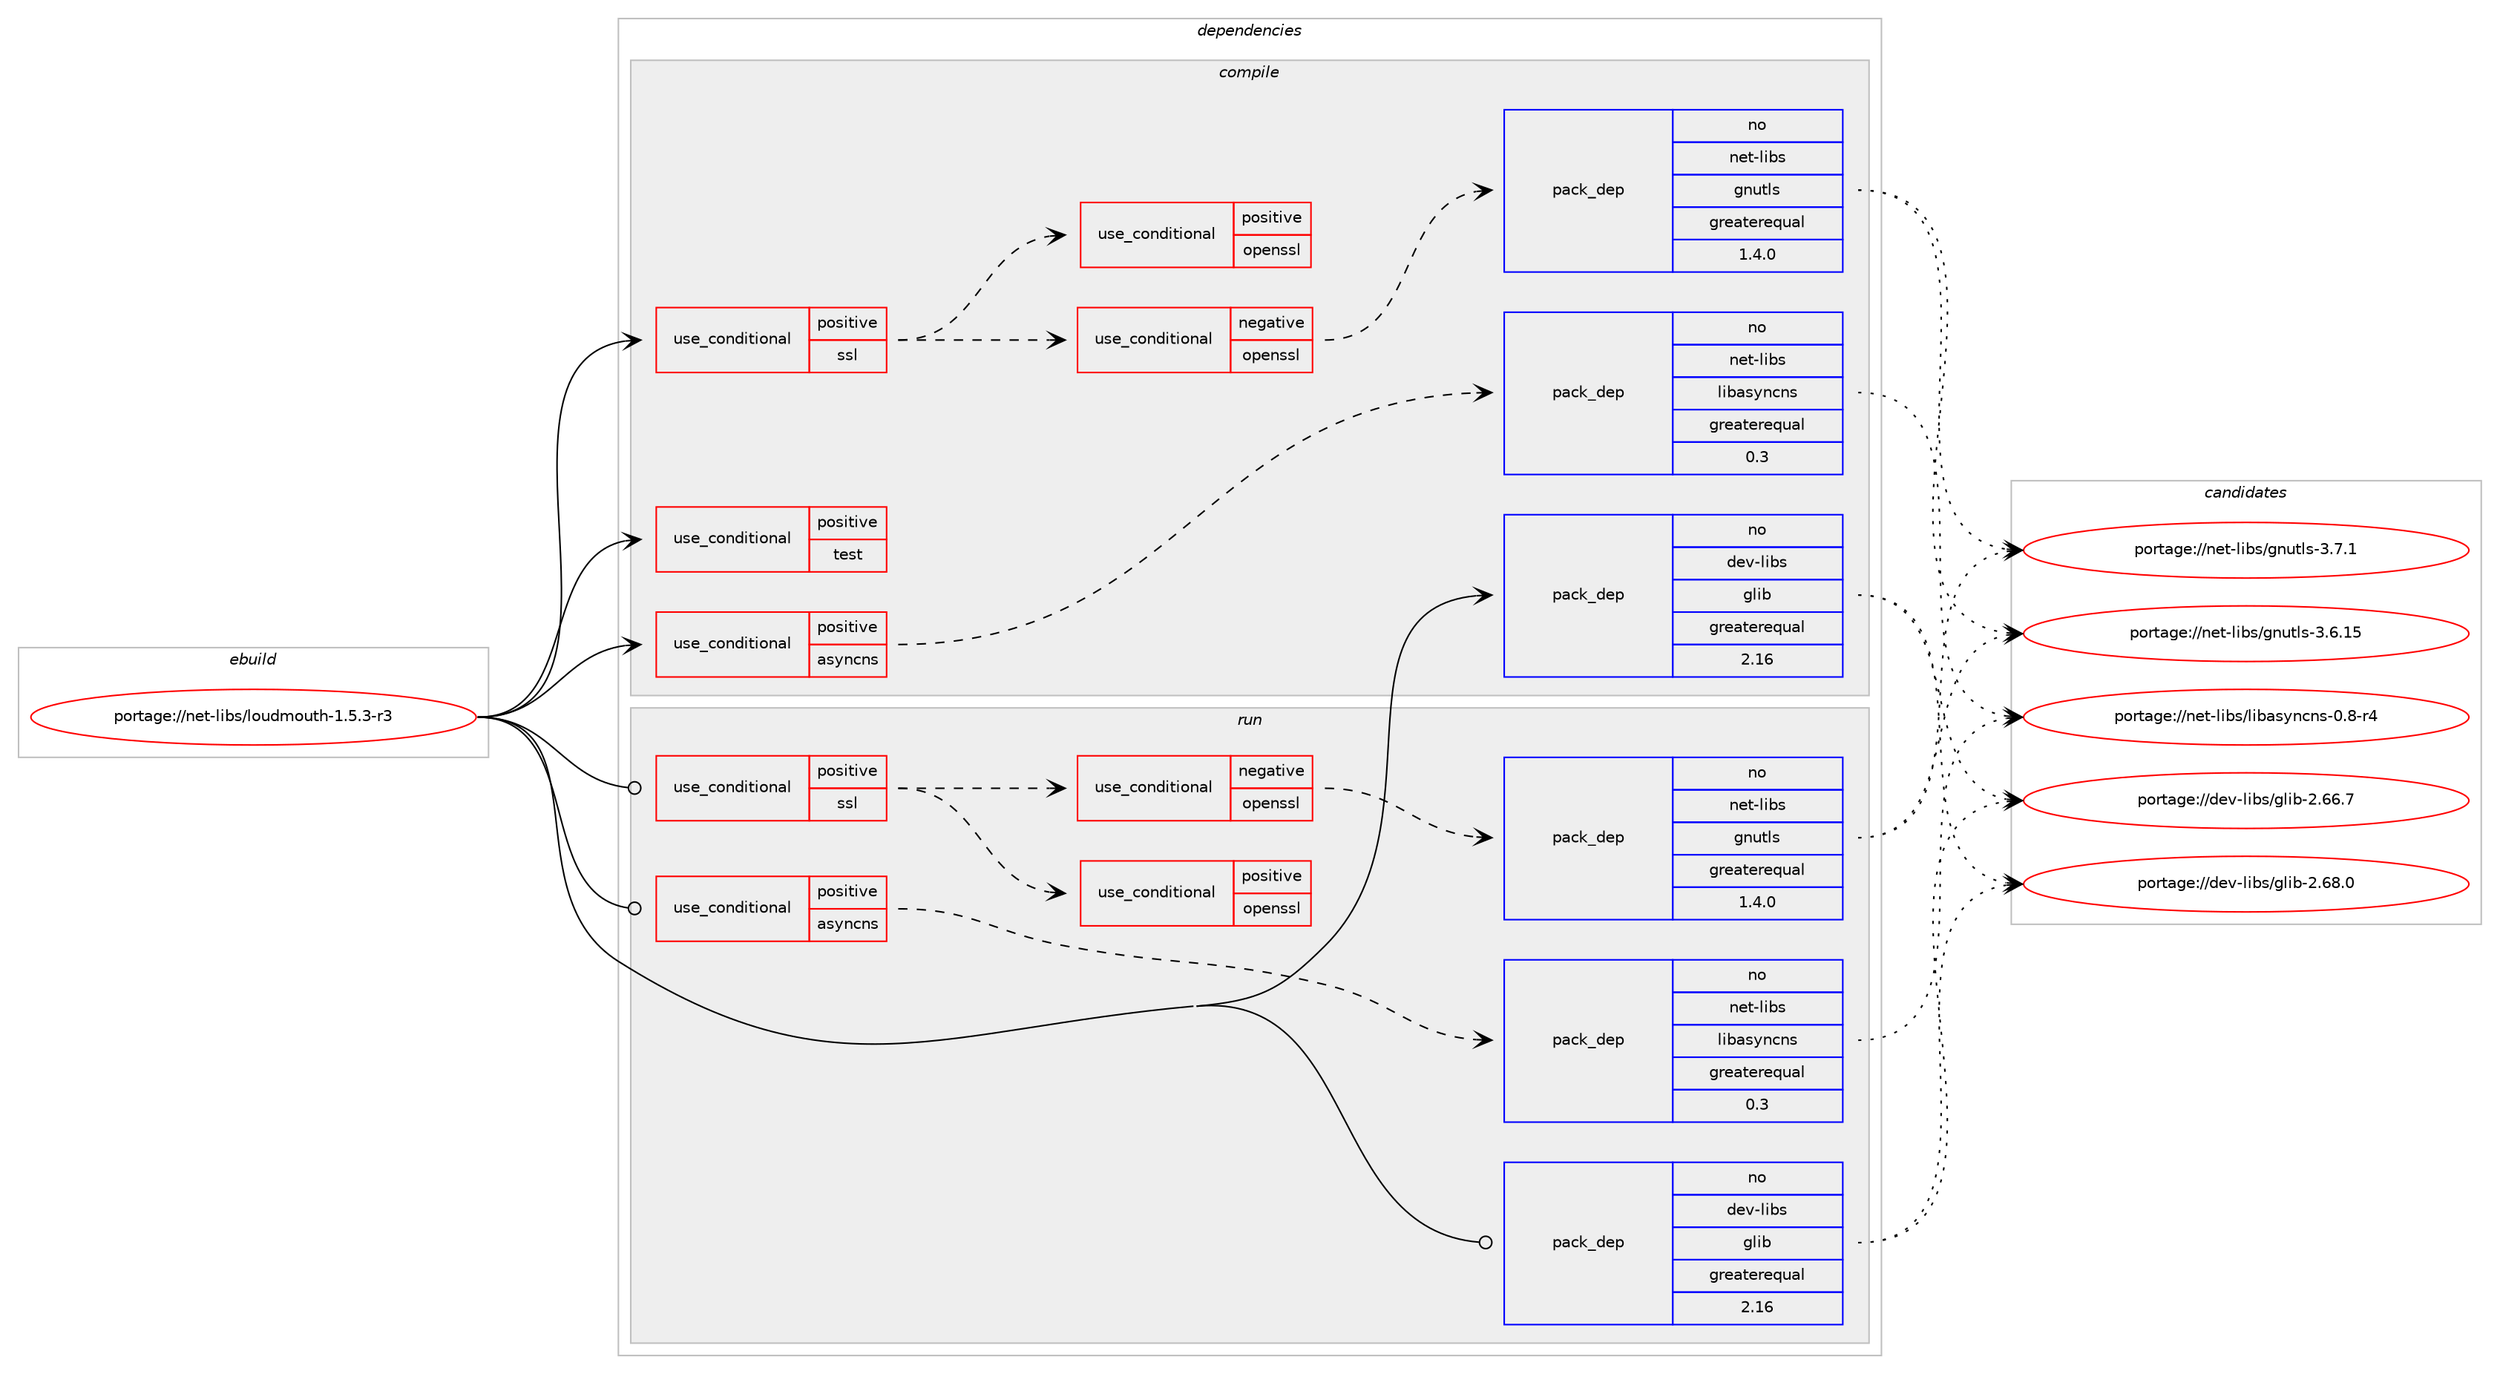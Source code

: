 digraph prolog {

# *************
# Graph options
# *************

newrank=true;
concentrate=true;
compound=true;
graph [rankdir=LR,fontname=Helvetica,fontsize=10,ranksep=1.5];#, ranksep=2.5, nodesep=0.2];
edge  [arrowhead=vee];
node  [fontname=Helvetica,fontsize=10];

# **********
# The ebuild
# **********

subgraph cluster_leftcol {
color=gray;
rank=same;
label=<<i>ebuild</i>>;
id [label="portage://net-libs/loudmouth-1.5.3-r3", color=red, width=4, href="../net-libs/loudmouth-1.5.3-r3.svg"];
}

# ****************
# The dependencies
# ****************

subgraph cluster_midcol {
color=gray;
label=<<i>dependencies</i>>;
subgraph cluster_compile {
fillcolor="#eeeeee";
style=filled;
label=<<i>compile</i>>;
subgraph cond76 {
dependency184 [label=<<TABLE BORDER="0" CELLBORDER="1" CELLSPACING="0" CELLPADDING="4"><TR><TD ROWSPAN="3" CELLPADDING="10">use_conditional</TD></TR><TR><TD>positive</TD></TR><TR><TD>asyncns</TD></TR></TABLE>>, shape=none, color=red];
subgraph pack106 {
dependency185 [label=<<TABLE BORDER="0" CELLBORDER="1" CELLSPACING="0" CELLPADDING="4" WIDTH="220"><TR><TD ROWSPAN="6" CELLPADDING="30">pack_dep</TD></TR><TR><TD WIDTH="110">no</TD></TR><TR><TD>net-libs</TD></TR><TR><TD>libasyncns</TD></TR><TR><TD>greaterequal</TD></TR><TR><TD>0.3</TD></TR></TABLE>>, shape=none, color=blue];
}
dependency184:e -> dependency185:w [weight=20,style="dashed",arrowhead="vee"];
}
id:e -> dependency184:w [weight=20,style="solid",arrowhead="vee"];
subgraph cond77 {
dependency186 [label=<<TABLE BORDER="0" CELLBORDER="1" CELLSPACING="0" CELLPADDING="4"><TR><TD ROWSPAN="3" CELLPADDING="10">use_conditional</TD></TR><TR><TD>positive</TD></TR><TR><TD>ssl</TD></TR></TABLE>>, shape=none, color=red];
subgraph cond78 {
dependency187 [label=<<TABLE BORDER="0" CELLBORDER="1" CELLSPACING="0" CELLPADDING="4"><TR><TD ROWSPAN="3" CELLPADDING="10">use_conditional</TD></TR><TR><TD>negative</TD></TR><TR><TD>openssl</TD></TR></TABLE>>, shape=none, color=red];
subgraph pack107 {
dependency188 [label=<<TABLE BORDER="0" CELLBORDER="1" CELLSPACING="0" CELLPADDING="4" WIDTH="220"><TR><TD ROWSPAN="6" CELLPADDING="30">pack_dep</TD></TR><TR><TD WIDTH="110">no</TD></TR><TR><TD>net-libs</TD></TR><TR><TD>gnutls</TD></TR><TR><TD>greaterequal</TD></TR><TR><TD>1.4.0</TD></TR></TABLE>>, shape=none, color=blue];
}
dependency187:e -> dependency188:w [weight=20,style="dashed",arrowhead="vee"];
}
dependency186:e -> dependency187:w [weight=20,style="dashed",arrowhead="vee"];
subgraph cond79 {
dependency189 [label=<<TABLE BORDER="0" CELLBORDER="1" CELLSPACING="0" CELLPADDING="4"><TR><TD ROWSPAN="3" CELLPADDING="10">use_conditional</TD></TR><TR><TD>positive</TD></TR><TR><TD>openssl</TD></TR></TABLE>>, shape=none, color=red];
# *** BEGIN UNKNOWN DEPENDENCY TYPE (TODO) ***
# dependency189 -> package_dependency(portage://net-libs/loudmouth-1.5.3-r3,install,no,dev-libs,openssl,none,[,,],[slot(0),equal],[])
# *** END UNKNOWN DEPENDENCY TYPE (TODO) ***

}
dependency186:e -> dependency189:w [weight=20,style="dashed",arrowhead="vee"];
}
id:e -> dependency186:w [weight=20,style="solid",arrowhead="vee"];
subgraph cond80 {
dependency190 [label=<<TABLE BORDER="0" CELLBORDER="1" CELLSPACING="0" CELLPADDING="4"><TR><TD ROWSPAN="3" CELLPADDING="10">use_conditional</TD></TR><TR><TD>positive</TD></TR><TR><TD>test</TD></TR></TABLE>>, shape=none, color=red];
# *** BEGIN UNKNOWN DEPENDENCY TYPE (TODO) ***
# dependency190 -> package_dependency(portage://net-libs/loudmouth-1.5.3-r3,install,no,dev-libs,check,none,[,,],[],[])
# *** END UNKNOWN DEPENDENCY TYPE (TODO) ***

}
id:e -> dependency190:w [weight=20,style="solid",arrowhead="vee"];
subgraph pack108 {
dependency191 [label=<<TABLE BORDER="0" CELLBORDER="1" CELLSPACING="0" CELLPADDING="4" WIDTH="220"><TR><TD ROWSPAN="6" CELLPADDING="30">pack_dep</TD></TR><TR><TD WIDTH="110">no</TD></TR><TR><TD>dev-libs</TD></TR><TR><TD>glib</TD></TR><TR><TD>greaterequal</TD></TR><TR><TD>2.16</TD></TR></TABLE>>, shape=none, color=blue];
}
id:e -> dependency191:w [weight=20,style="solid",arrowhead="vee"];
# *** BEGIN UNKNOWN DEPENDENCY TYPE (TODO) ***
# id -> package_dependency(portage://net-libs/loudmouth-1.5.3-r3,install,no,dev-util,glib-utils,none,[,,],[],[])
# *** END UNKNOWN DEPENDENCY TYPE (TODO) ***

# *** BEGIN UNKNOWN DEPENDENCY TYPE (TODO) ***
# id -> package_dependency(portage://net-libs/loudmouth-1.5.3-r3,install,no,dev-util,gtk-doc-am,none,[,,],[],[])
# *** END UNKNOWN DEPENDENCY TYPE (TODO) ***

# *** BEGIN UNKNOWN DEPENDENCY TYPE (TODO) ***
# id -> package_dependency(portage://net-libs/loudmouth-1.5.3-r3,install,no,net-dns,libidn,none,[,,],any_same_slot,[])
# *** END UNKNOWN DEPENDENCY TYPE (TODO) ***

# *** BEGIN UNKNOWN DEPENDENCY TYPE (TODO) ***
# id -> package_dependency(portage://net-libs/loudmouth-1.5.3-r3,install,no,virtual,pkgconfig,none,[,,],[],[])
# *** END UNKNOWN DEPENDENCY TYPE (TODO) ***

}
subgraph cluster_compileandrun {
fillcolor="#eeeeee";
style=filled;
label=<<i>compile and run</i>>;
}
subgraph cluster_run {
fillcolor="#eeeeee";
style=filled;
label=<<i>run</i>>;
subgraph cond81 {
dependency192 [label=<<TABLE BORDER="0" CELLBORDER="1" CELLSPACING="0" CELLPADDING="4"><TR><TD ROWSPAN="3" CELLPADDING="10">use_conditional</TD></TR><TR><TD>positive</TD></TR><TR><TD>asyncns</TD></TR></TABLE>>, shape=none, color=red];
subgraph pack109 {
dependency193 [label=<<TABLE BORDER="0" CELLBORDER="1" CELLSPACING="0" CELLPADDING="4" WIDTH="220"><TR><TD ROWSPAN="6" CELLPADDING="30">pack_dep</TD></TR><TR><TD WIDTH="110">no</TD></TR><TR><TD>net-libs</TD></TR><TR><TD>libasyncns</TD></TR><TR><TD>greaterequal</TD></TR><TR><TD>0.3</TD></TR></TABLE>>, shape=none, color=blue];
}
dependency192:e -> dependency193:w [weight=20,style="dashed",arrowhead="vee"];
}
id:e -> dependency192:w [weight=20,style="solid",arrowhead="odot"];
subgraph cond82 {
dependency194 [label=<<TABLE BORDER="0" CELLBORDER="1" CELLSPACING="0" CELLPADDING="4"><TR><TD ROWSPAN="3" CELLPADDING="10">use_conditional</TD></TR><TR><TD>positive</TD></TR><TR><TD>ssl</TD></TR></TABLE>>, shape=none, color=red];
subgraph cond83 {
dependency195 [label=<<TABLE BORDER="0" CELLBORDER="1" CELLSPACING="0" CELLPADDING="4"><TR><TD ROWSPAN="3" CELLPADDING="10">use_conditional</TD></TR><TR><TD>negative</TD></TR><TR><TD>openssl</TD></TR></TABLE>>, shape=none, color=red];
subgraph pack110 {
dependency196 [label=<<TABLE BORDER="0" CELLBORDER="1" CELLSPACING="0" CELLPADDING="4" WIDTH="220"><TR><TD ROWSPAN="6" CELLPADDING="30">pack_dep</TD></TR><TR><TD WIDTH="110">no</TD></TR><TR><TD>net-libs</TD></TR><TR><TD>gnutls</TD></TR><TR><TD>greaterequal</TD></TR><TR><TD>1.4.0</TD></TR></TABLE>>, shape=none, color=blue];
}
dependency195:e -> dependency196:w [weight=20,style="dashed",arrowhead="vee"];
}
dependency194:e -> dependency195:w [weight=20,style="dashed",arrowhead="vee"];
subgraph cond84 {
dependency197 [label=<<TABLE BORDER="0" CELLBORDER="1" CELLSPACING="0" CELLPADDING="4"><TR><TD ROWSPAN="3" CELLPADDING="10">use_conditional</TD></TR><TR><TD>positive</TD></TR><TR><TD>openssl</TD></TR></TABLE>>, shape=none, color=red];
# *** BEGIN UNKNOWN DEPENDENCY TYPE (TODO) ***
# dependency197 -> package_dependency(portage://net-libs/loudmouth-1.5.3-r3,run,no,dev-libs,openssl,none,[,,],[slot(0),equal],[])
# *** END UNKNOWN DEPENDENCY TYPE (TODO) ***

}
dependency194:e -> dependency197:w [weight=20,style="dashed",arrowhead="vee"];
}
id:e -> dependency194:w [weight=20,style="solid",arrowhead="odot"];
subgraph pack111 {
dependency198 [label=<<TABLE BORDER="0" CELLBORDER="1" CELLSPACING="0" CELLPADDING="4" WIDTH="220"><TR><TD ROWSPAN="6" CELLPADDING="30">pack_dep</TD></TR><TR><TD WIDTH="110">no</TD></TR><TR><TD>dev-libs</TD></TR><TR><TD>glib</TD></TR><TR><TD>greaterequal</TD></TR><TR><TD>2.16</TD></TR></TABLE>>, shape=none, color=blue];
}
id:e -> dependency198:w [weight=20,style="solid",arrowhead="odot"];
# *** BEGIN UNKNOWN DEPENDENCY TYPE (TODO) ***
# id -> package_dependency(portage://net-libs/loudmouth-1.5.3-r3,run,no,net-dns,libidn,none,[,,],any_same_slot,[])
# *** END UNKNOWN DEPENDENCY TYPE (TODO) ***

}
}

# **************
# The candidates
# **************

subgraph cluster_choices {
rank=same;
color=gray;
label=<<i>candidates</i>>;

subgraph choice106 {
color=black;
nodesep=1;
choice110101116451081059811547108105989711512111099110115454846564511452 [label="portage://net-libs/libasyncns-0.8-r4", color=red, width=4,href="../net-libs/libasyncns-0.8-r4.svg"];
dependency185:e -> choice110101116451081059811547108105989711512111099110115454846564511452:w [style=dotted,weight="100"];
}
subgraph choice107 {
color=black;
nodesep=1;
choice11010111645108105981154710311011711610811545514654464953 [label="portage://net-libs/gnutls-3.6.15", color=red, width=4,href="../net-libs/gnutls-3.6.15.svg"];
choice110101116451081059811547103110117116108115455146554649 [label="portage://net-libs/gnutls-3.7.1", color=red, width=4,href="../net-libs/gnutls-3.7.1.svg"];
dependency188:e -> choice11010111645108105981154710311011711610811545514654464953:w [style=dotted,weight="100"];
dependency188:e -> choice110101116451081059811547103110117116108115455146554649:w [style=dotted,weight="100"];
}
subgraph choice108 {
color=black;
nodesep=1;
choice1001011184510810598115471031081059845504654544655 [label="portage://dev-libs/glib-2.66.7", color=red, width=4,href="../dev-libs/glib-2.66.7.svg"];
choice1001011184510810598115471031081059845504654564648 [label="portage://dev-libs/glib-2.68.0", color=red, width=4,href="../dev-libs/glib-2.68.0.svg"];
dependency191:e -> choice1001011184510810598115471031081059845504654544655:w [style=dotted,weight="100"];
dependency191:e -> choice1001011184510810598115471031081059845504654564648:w [style=dotted,weight="100"];
}
subgraph choice109 {
color=black;
nodesep=1;
choice110101116451081059811547108105989711512111099110115454846564511452 [label="portage://net-libs/libasyncns-0.8-r4", color=red, width=4,href="../net-libs/libasyncns-0.8-r4.svg"];
dependency193:e -> choice110101116451081059811547108105989711512111099110115454846564511452:w [style=dotted,weight="100"];
}
subgraph choice110 {
color=black;
nodesep=1;
choice11010111645108105981154710311011711610811545514654464953 [label="portage://net-libs/gnutls-3.6.15", color=red, width=4,href="../net-libs/gnutls-3.6.15.svg"];
choice110101116451081059811547103110117116108115455146554649 [label="portage://net-libs/gnutls-3.7.1", color=red, width=4,href="../net-libs/gnutls-3.7.1.svg"];
dependency196:e -> choice11010111645108105981154710311011711610811545514654464953:w [style=dotted,weight="100"];
dependency196:e -> choice110101116451081059811547103110117116108115455146554649:w [style=dotted,weight="100"];
}
subgraph choice111 {
color=black;
nodesep=1;
choice1001011184510810598115471031081059845504654544655 [label="portage://dev-libs/glib-2.66.7", color=red, width=4,href="../dev-libs/glib-2.66.7.svg"];
choice1001011184510810598115471031081059845504654564648 [label="portage://dev-libs/glib-2.68.0", color=red, width=4,href="../dev-libs/glib-2.68.0.svg"];
dependency198:e -> choice1001011184510810598115471031081059845504654544655:w [style=dotted,weight="100"];
dependency198:e -> choice1001011184510810598115471031081059845504654564648:w [style=dotted,weight="100"];
}
}

}
